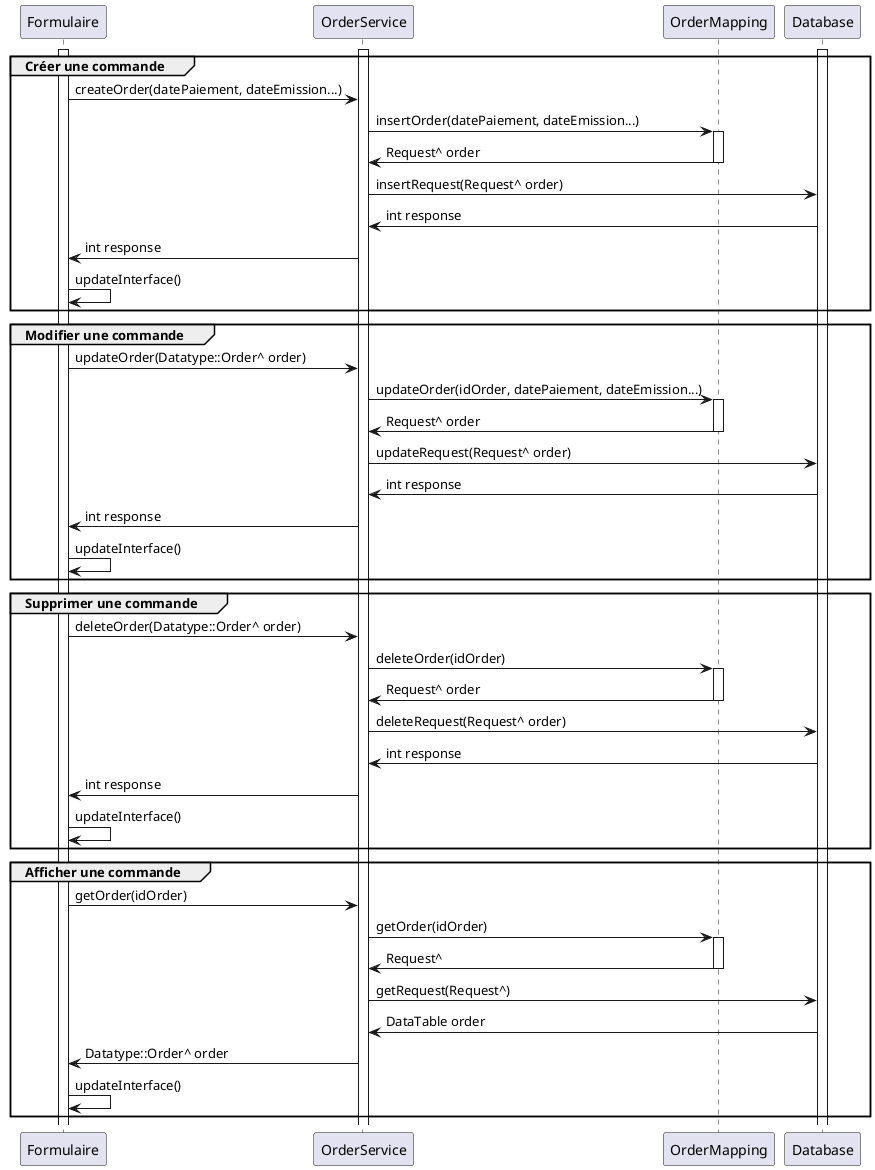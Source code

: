 @startuml Client

participant "Formulaire" as Form
participant "OrderService" as Service
participant "OrderMapping" as Mapping
participant "Database" as DB

activate Form
activate Service
activate DB

' Créer une commande
group Créer une commande

Form -> Service : createOrder(datePaiement, dateEmission...)
Service -> Mapping : insertOrder(datePaiement, dateEmission...)
activate Mapping
Service <- Mapping : Request^ order
deactivate Mapping
Service -> DB : insertRequest(Request^ order)
DB -> Service : int response
Service -> Form : int response
Form -> Form : updateInterface()

end

' Modifier une commande
group Modifier une commande

Form -> Service : updateOrder(Datatype::Order^ order)
Service -> Mapping : updateOrder(idOrder, datePaiement, dateEmission...)
activate Mapping
Service <- Mapping : Request^ order
deactivate Mapping
Service -> DB : updateRequest(Request^ order)
DB -> Service : int response
Service -> Form : int response
Form -> Form : updateInterface()

end

' Supprimer une commande
group Supprimer une commande

Form -> Service : deleteOrder(Datatype::Order^ order)
Service -> Mapping : deleteOrder(idOrder)
activate Mapping
Service <- Mapping : Request^ order
deactivate Mapping
Service -> DB : deleteRequest(Request^ order)
DB -> Service : int response
Service -> Form : int response
Form -> Form : updateInterface()

end

' Afficher une commande
group Afficher une commande

Form -> Service : getOrder(idOrder)
Service -> Mapping : getOrder(idOrder)
activate Mapping
Service <- Mapping : Request^
deactivate Mapping
Service -> DB : getRequest(Request^)
DB -> Service : DataTable order
Service -> Form : Datatype::Order^ order
Form -> Form : updateInterface()

end

@enduml